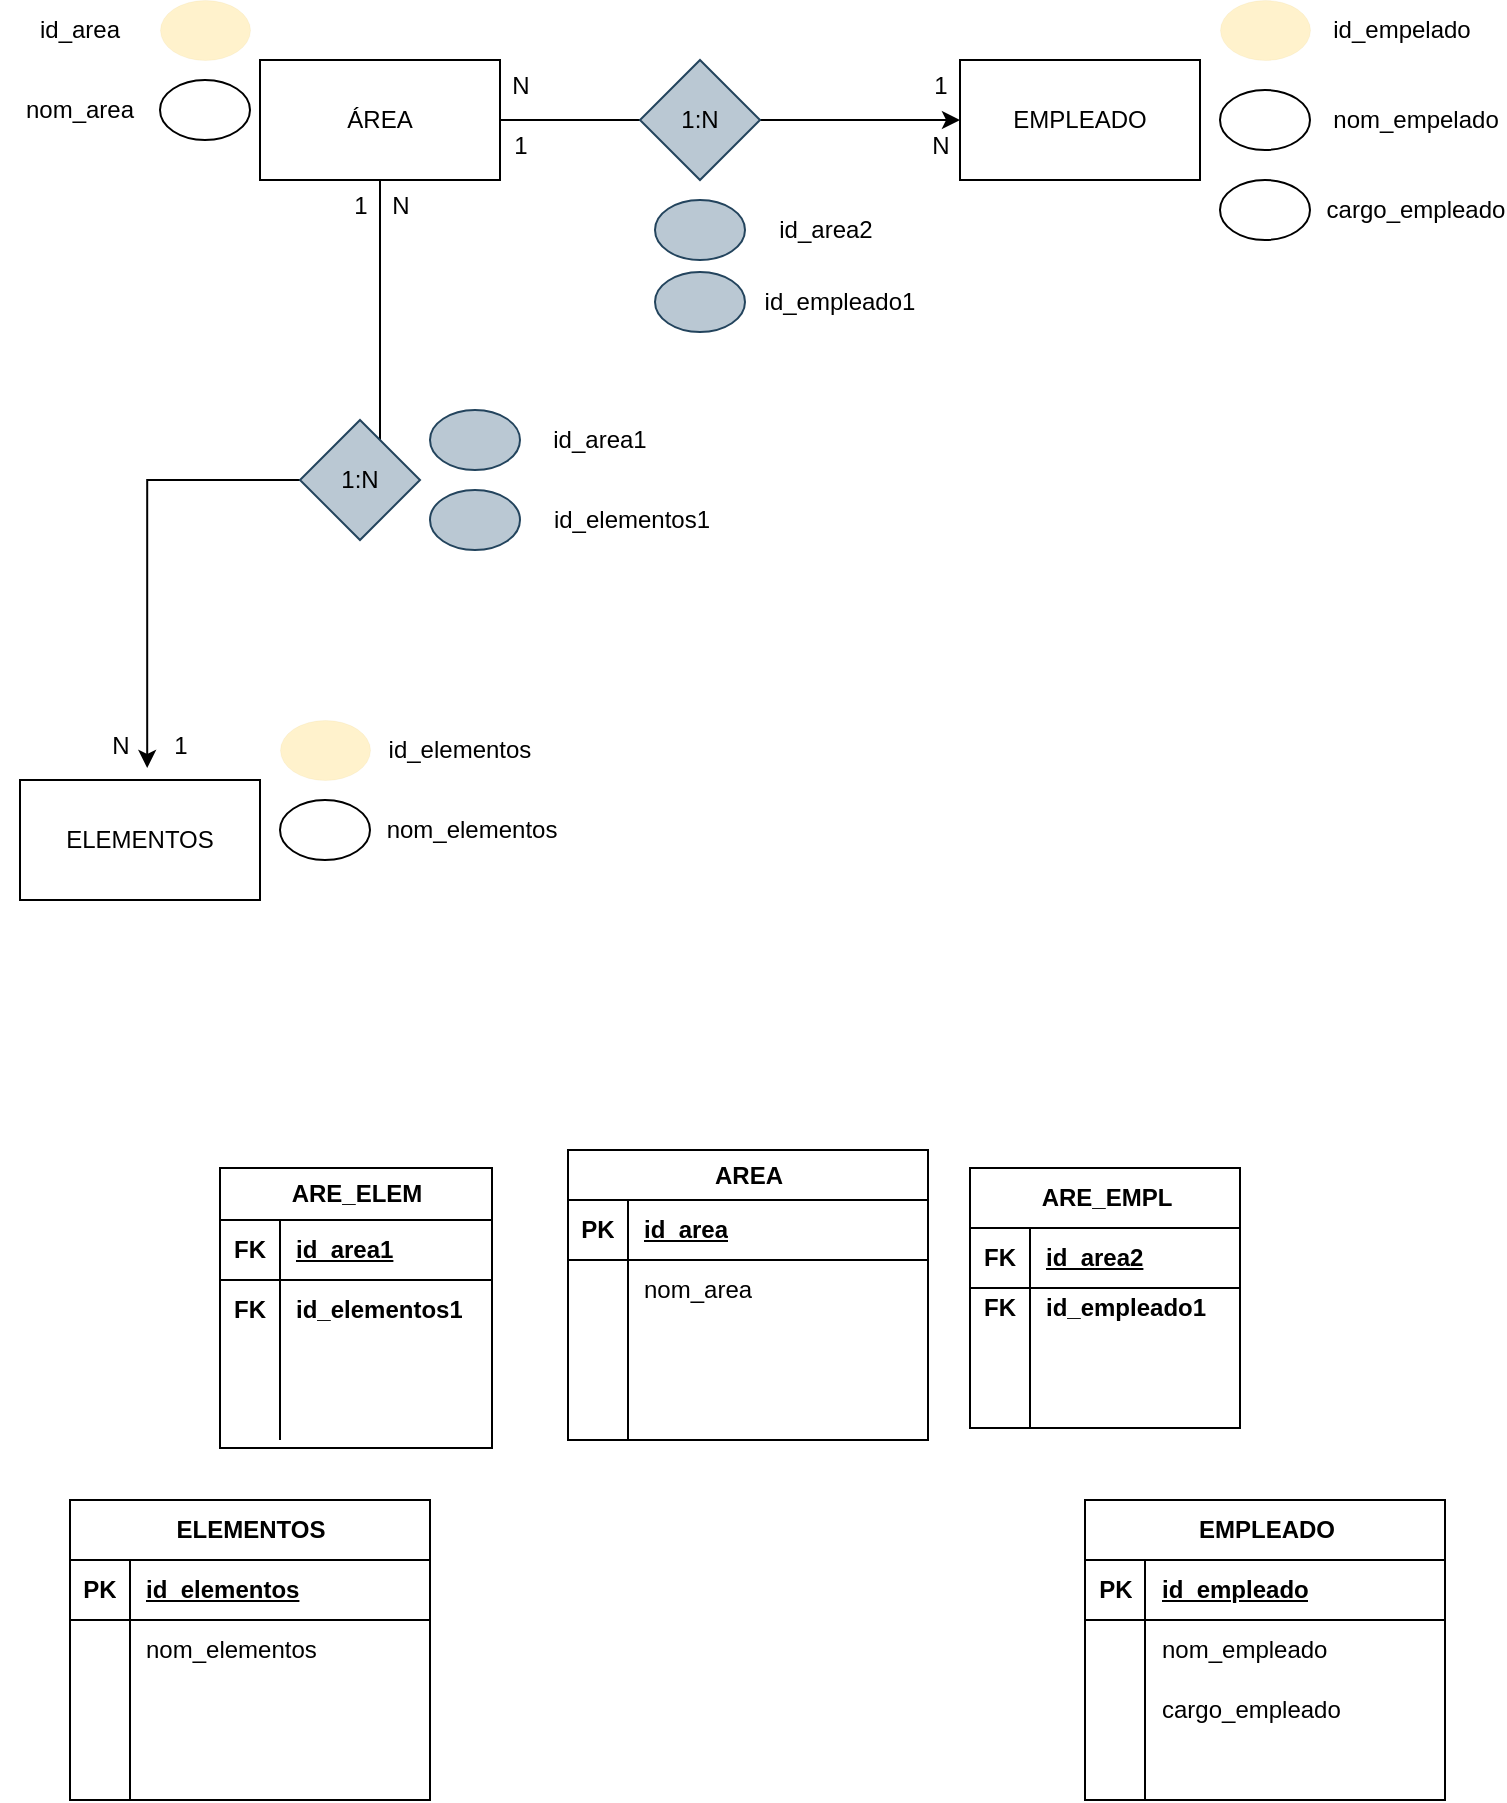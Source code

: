 <mxfile version="22.0.2" type="github">
  <diagram name="Página-1" id="iP0B75EqspC_ZsHWOYBM">
    <mxGraphModel dx="840" dy="434" grid="1" gridSize="10" guides="1" tooltips="1" connect="1" arrows="1" fold="1" page="1" pageScale="1" pageWidth="827" pageHeight="1169" math="0" shadow="0">
      <root>
        <mxCell id="0" />
        <mxCell id="1" parent="0" />
        <mxCell id="66QCdxuAtemooNC5oRVD-5" style="edgeStyle=orthogonalEdgeStyle;rounded=0;orthogonalLoop=1;jettySize=auto;html=1;entryX=0;entryY=0.5;entryDx=0;entryDy=0;" parent="1" source="66QCdxuAtemooNC5oRVD-1" target="66QCdxuAtemooNC5oRVD-3" edge="1">
          <mxGeometry relative="1" as="geometry" />
        </mxCell>
        <mxCell id="66QCdxuAtemooNC5oRVD-6" style="edgeStyle=orthogonalEdgeStyle;rounded=0;orthogonalLoop=1;jettySize=auto;html=1;entryX=0.53;entryY=-0.1;entryDx=0;entryDy=0;entryPerimeter=0;" parent="1" source="66QCdxuAtemooNC5oRVD-1" target="66QCdxuAtemooNC5oRVD-4" edge="1">
          <mxGeometry relative="1" as="geometry">
            <mxPoint x="130" y="320.8" as="targetPoint" />
          </mxGeometry>
        </mxCell>
        <mxCell id="66QCdxuAtemooNC5oRVD-1" value="&lt;font style=&quot;vertical-align: inherit;&quot;&gt;&lt;font style=&quot;vertical-align: inherit;&quot;&gt;&lt;font style=&quot;vertical-align: inherit;&quot;&gt;&lt;font style=&quot;vertical-align: inherit;&quot;&gt;ÁREA&lt;/font&gt;&lt;/font&gt;&lt;br&gt;&lt;/font&gt;&lt;/font&gt;" style="rounded=0;whiteSpace=wrap;html=1;" parent="1" vertex="1">
          <mxGeometry x="170" y="40" width="120" height="60" as="geometry" />
        </mxCell>
        <mxCell id="66QCdxuAtemooNC5oRVD-3" value="&lt;font style=&quot;vertical-align: inherit;&quot;&gt;&lt;font style=&quot;vertical-align: inherit;&quot;&gt;&lt;font style=&quot;vertical-align: inherit;&quot;&gt;&lt;font style=&quot;vertical-align: inherit;&quot;&gt;&lt;font style=&quot;vertical-align: inherit;&quot;&gt;&lt;font style=&quot;vertical-align: inherit;&quot;&gt;EMPLEADO&lt;/font&gt;&lt;/font&gt;&lt;/font&gt;&lt;/font&gt;&lt;br&gt;&lt;/font&gt;&lt;/font&gt;" style="rounded=0;whiteSpace=wrap;html=1;" parent="1" vertex="1">
          <mxGeometry x="520" y="40" width="120" height="60" as="geometry" />
        </mxCell>
        <mxCell id="66QCdxuAtemooNC5oRVD-4" value="&lt;font style=&quot;vertical-align: inherit;&quot;&gt;&lt;font style=&quot;vertical-align: inherit;&quot;&gt;&lt;font style=&quot;vertical-align: inherit;&quot;&gt;&lt;font style=&quot;vertical-align: inherit;&quot;&gt;&lt;font style=&quot;vertical-align: inherit;&quot;&gt;&lt;font style=&quot;vertical-align: inherit;&quot;&gt;ELEMENTOS&lt;/font&gt;&lt;/font&gt;&lt;/font&gt;&lt;/font&gt;&lt;br&gt;&lt;/font&gt;&lt;/font&gt;" style="rounded=0;whiteSpace=wrap;html=1;" parent="1" vertex="1">
          <mxGeometry x="50" y="400" width="120" height="60" as="geometry" />
        </mxCell>
        <mxCell id="66QCdxuAtemooNC5oRVD-7" value="" style="ellipse;whiteSpace=wrap;html=1;fillColor=#fff2cc;strokeColor=#d6b656;gradientColor=none;strokeWidth=0;" parent="1" vertex="1">
          <mxGeometry x="650" y="10" width="45" height="30" as="geometry" />
        </mxCell>
        <mxCell id="66QCdxuAtemooNC5oRVD-8" value="" style="ellipse;whiteSpace=wrap;html=1;fillColor=#fff2cc;strokeColor=#d6b656;gradientColor=none;strokeWidth=0;" parent="1" vertex="1">
          <mxGeometry x="120" y="10" width="45" height="30" as="geometry" />
        </mxCell>
        <mxCell id="66QCdxuAtemooNC5oRVD-9" value="" style="ellipse;whiteSpace=wrap;html=1;fillColor=#fff2cc;strokeColor=#d6b656;gradientColor=none;strokeWidth=0;" parent="1" vertex="1">
          <mxGeometry x="180" y="370" width="45" height="30" as="geometry" />
        </mxCell>
        <mxCell id="66QCdxuAtemooNC5oRVD-10" value="id_elementos" style="text;html=1;strokeColor=none;fillColor=none;align=center;verticalAlign=middle;whiteSpace=wrap;rounded=0;" parent="1" vertex="1">
          <mxGeometry x="230" y="370" width="80" height="30" as="geometry" />
        </mxCell>
        <mxCell id="66QCdxuAtemooNC5oRVD-11" value="id_area" style="text;html=1;strokeColor=none;fillColor=none;align=center;verticalAlign=middle;whiteSpace=wrap;rounded=0;" parent="1" vertex="1">
          <mxGeometry x="40" y="10" width="80" height="30" as="geometry" />
        </mxCell>
        <mxCell id="66QCdxuAtemooNC5oRVD-12" value="id_empelado" style="text;html=1;strokeColor=none;fillColor=none;align=center;verticalAlign=middle;whiteSpace=wrap;rounded=0;" parent="1" vertex="1">
          <mxGeometry x="701" y="10" width="80" height="30" as="geometry" />
        </mxCell>
        <mxCell id="66QCdxuAtemooNC5oRVD-13" value="" style="ellipse;whiteSpace=wrap;html=1;strokeWidth=1;" parent="1" vertex="1">
          <mxGeometry x="650" y="55" width="45" height="30" as="geometry" />
        </mxCell>
        <mxCell id="66QCdxuAtemooNC5oRVD-14" value="nom_empelado" style="text;html=1;strokeColor=none;fillColor=none;align=center;verticalAlign=middle;whiteSpace=wrap;rounded=0;" parent="1" vertex="1">
          <mxGeometry x="708" y="55" width="80" height="30" as="geometry" />
        </mxCell>
        <mxCell id="66QCdxuAtemooNC5oRVD-15" value="" style="ellipse;whiteSpace=wrap;html=1;strokeWidth=1;" parent="1" vertex="1">
          <mxGeometry x="650" y="100" width="45" height="30" as="geometry" />
        </mxCell>
        <mxCell id="66QCdxuAtemooNC5oRVD-16" value="cargo_empleado" style="text;html=1;strokeColor=none;fillColor=none;align=center;verticalAlign=middle;whiteSpace=wrap;rounded=0;" parent="1" vertex="1">
          <mxGeometry x="708" y="100" width="80" height="30" as="geometry" />
        </mxCell>
        <mxCell id="66QCdxuAtemooNC5oRVD-17" value="" style="ellipse;whiteSpace=wrap;html=1;strokeWidth=1;" parent="1" vertex="1">
          <mxGeometry x="120" y="50" width="45" height="30" as="geometry" />
        </mxCell>
        <mxCell id="66QCdxuAtemooNC5oRVD-18" value="nom_area" style="text;html=1;strokeColor=none;fillColor=none;align=center;verticalAlign=middle;whiteSpace=wrap;rounded=0;" parent="1" vertex="1">
          <mxGeometry x="40" y="50" width="80" height="30" as="geometry" />
        </mxCell>
        <mxCell id="66QCdxuAtemooNC5oRVD-23" value="" style="ellipse;whiteSpace=wrap;html=1;strokeWidth=1;" parent="1" vertex="1">
          <mxGeometry x="180" y="410" width="45" height="30" as="geometry" />
        </mxCell>
        <mxCell id="66QCdxuAtemooNC5oRVD-24" value="nom_elementos" style="text;html=1;strokeColor=none;fillColor=none;align=center;verticalAlign=middle;whiteSpace=wrap;rounded=0;" parent="1" vertex="1">
          <mxGeometry x="236" y="410" width="80" height="30" as="geometry" />
        </mxCell>
        <mxCell id="V3xCoogeCrPSc6D5vnLf-1" value="N" style="text;html=1;align=center;verticalAlign=middle;resizable=0;points=[];autosize=1;strokeColor=none;fillColor=none;" parent="1" vertex="1">
          <mxGeometry x="285" y="38" width="30" height="30" as="geometry" />
        </mxCell>
        <mxCell id="V3xCoogeCrPSc6D5vnLf-2" value="1" style="text;html=1;align=center;verticalAlign=middle;resizable=0;points=[];autosize=1;strokeColor=none;fillColor=none;" parent="1" vertex="1">
          <mxGeometry x="495" y="38" width="30" height="30" as="geometry" />
        </mxCell>
        <mxCell id="V3xCoogeCrPSc6D5vnLf-3" value="N" style="text;html=1;align=center;verticalAlign=middle;resizable=0;points=[];autosize=1;strokeColor=none;fillColor=none;" parent="1" vertex="1">
          <mxGeometry x="495" y="68" width="30" height="30" as="geometry" />
        </mxCell>
        <mxCell id="V3xCoogeCrPSc6D5vnLf-4" value="1" style="text;html=1;align=center;verticalAlign=middle;resizable=0;points=[];autosize=1;strokeColor=none;fillColor=none;" parent="1" vertex="1">
          <mxGeometry x="285" y="68" width="30" height="30" as="geometry" />
        </mxCell>
        <mxCell id="V3xCoogeCrPSc6D5vnLf-5" value="1" style="text;html=1;align=center;verticalAlign=middle;resizable=0;points=[];autosize=1;strokeColor=none;fillColor=none;" parent="1" vertex="1">
          <mxGeometry x="205" y="98" width="30" height="30" as="geometry" />
        </mxCell>
        <mxCell id="V3xCoogeCrPSc6D5vnLf-6" value="N" style="text;html=1;align=center;verticalAlign=middle;resizable=0;points=[];autosize=1;strokeColor=none;fillColor=none;" parent="1" vertex="1">
          <mxGeometry x="85" y="368" width="30" height="30" as="geometry" />
        </mxCell>
        <mxCell id="V3xCoogeCrPSc6D5vnLf-7" value="1" style="text;html=1;align=center;verticalAlign=middle;resizable=0;points=[];autosize=1;strokeColor=none;fillColor=none;" parent="1" vertex="1">
          <mxGeometry x="115" y="368" width="30" height="30" as="geometry" />
        </mxCell>
        <mxCell id="V3xCoogeCrPSc6D5vnLf-8" value="N" style="text;html=1;align=center;verticalAlign=middle;resizable=0;points=[];autosize=1;strokeColor=none;fillColor=none;" parent="1" vertex="1">
          <mxGeometry x="225" y="98" width="30" height="30" as="geometry" />
        </mxCell>
        <mxCell id="V3xCoogeCrPSc6D5vnLf-11" value="1:N" style="rhombus;whiteSpace=wrap;html=1;fillColor=#bac8d3;strokeColor=#23445d;" parent="1" vertex="1">
          <mxGeometry x="190" y="220" width="60" height="60" as="geometry" />
        </mxCell>
        <mxCell id="V3xCoogeCrPSc6D5vnLf-12" value="" style="ellipse;whiteSpace=wrap;html=1;strokeWidth=1;fillColor=#bac8d3;strokeColor=#23445d;" parent="1" vertex="1">
          <mxGeometry x="255" y="215" width="45" height="30" as="geometry" />
        </mxCell>
        <mxCell id="V3xCoogeCrPSc6D5vnLf-13" value="" style="ellipse;whiteSpace=wrap;html=1;strokeWidth=1;fillColor=#bac8d3;strokeColor=#23445d;" parent="1" vertex="1">
          <mxGeometry x="255" y="255" width="45" height="30" as="geometry" />
        </mxCell>
        <mxCell id="V3xCoogeCrPSc6D5vnLf-14" value="id_area1" style="text;html=1;strokeColor=none;fillColor=none;align=center;verticalAlign=middle;whiteSpace=wrap;rounded=0;" parent="1" vertex="1">
          <mxGeometry x="300" y="215" width="80" height="30" as="geometry" />
        </mxCell>
        <mxCell id="V3xCoogeCrPSc6D5vnLf-15" value="id_elementos1" style="text;html=1;strokeColor=none;fillColor=none;align=center;verticalAlign=middle;whiteSpace=wrap;rounded=0;" parent="1" vertex="1">
          <mxGeometry x="316" y="255" width="80" height="30" as="geometry" />
        </mxCell>
        <mxCell id="Zo-o57F2jBkZ8b7umEw2-2" value="&lt;font style=&quot;vertical-align: inherit;&quot;&gt;&lt;font style=&quot;vertical-align: inherit;&quot;&gt;1:N&lt;/font&gt;&lt;/font&gt;" style="rhombus;whiteSpace=wrap;html=1;fillColor=#bac8d3;strokeColor=#23445d;" vertex="1" parent="1">
          <mxGeometry x="360" y="40" width="60" height="60" as="geometry" />
        </mxCell>
        <mxCell id="Zo-o57F2jBkZ8b7umEw2-3" value="" style="ellipse;whiteSpace=wrap;html=1;strokeWidth=1;fillColor=#bac8d3;strokeColor=#23445d;" vertex="1" parent="1">
          <mxGeometry x="367.5" y="110" width="45" height="30" as="geometry" />
        </mxCell>
        <mxCell id="Zo-o57F2jBkZ8b7umEw2-4" value="&lt;font style=&quot;vertical-align: inherit;&quot;&gt;&lt;font style=&quot;vertical-align: inherit;&quot;&gt;&lt;font style=&quot;vertical-align: inherit;&quot;&gt;&lt;font style=&quot;vertical-align: inherit;&quot;&gt;id_area2&lt;/font&gt;&lt;/font&gt;&lt;/font&gt;&lt;/font&gt;" style="text;html=1;strokeColor=none;fillColor=none;align=center;verticalAlign=middle;whiteSpace=wrap;rounded=0;" vertex="1" parent="1">
          <mxGeometry x="412.5" y="110" width="80" height="30" as="geometry" />
        </mxCell>
        <mxCell id="Zo-o57F2jBkZ8b7umEw2-5" value="" style="ellipse;whiteSpace=wrap;html=1;strokeWidth=1;fillColor=#bac8d3;strokeColor=#23445d;" vertex="1" parent="1">
          <mxGeometry x="367.5" y="146" width="45" height="30" as="geometry" />
        </mxCell>
        <mxCell id="Zo-o57F2jBkZ8b7umEw2-6" value="&lt;font style=&quot;vertical-align: inherit;&quot;&gt;&lt;font style=&quot;vertical-align: inherit;&quot;&gt;&lt;font style=&quot;vertical-align: inherit;&quot;&gt;&lt;font style=&quot;vertical-align: inherit;&quot;&gt;id_empleado1&lt;/font&gt;&lt;/font&gt;&lt;/font&gt;&lt;/font&gt;" style="text;html=1;strokeColor=none;fillColor=none;align=center;verticalAlign=middle;whiteSpace=wrap;rounded=0;" vertex="1" parent="1">
          <mxGeometry x="420" y="146" width="80" height="30" as="geometry" />
        </mxCell>
        <mxCell id="Zo-o57F2jBkZ8b7umEw2-8" value="ELEMENTOS" style="shape=table;startSize=30;container=1;collapsible=1;childLayout=tableLayout;fixedRows=1;rowLines=0;fontStyle=1;align=center;resizeLast=1;html=1;" vertex="1" parent="1">
          <mxGeometry x="75" y="760" width="180" height="150" as="geometry" />
        </mxCell>
        <mxCell id="Zo-o57F2jBkZ8b7umEw2-9" value="" style="shape=tableRow;horizontal=0;startSize=0;swimlaneHead=0;swimlaneBody=0;fillColor=none;collapsible=0;dropTarget=0;points=[[0,0.5],[1,0.5]];portConstraint=eastwest;top=0;left=0;right=0;bottom=1;" vertex="1" parent="Zo-o57F2jBkZ8b7umEw2-8">
          <mxGeometry y="30" width="180" height="30" as="geometry" />
        </mxCell>
        <mxCell id="Zo-o57F2jBkZ8b7umEw2-10" value="PK" style="shape=partialRectangle;connectable=0;fillColor=none;top=0;left=0;bottom=0;right=0;fontStyle=1;overflow=hidden;whiteSpace=wrap;html=1;" vertex="1" parent="Zo-o57F2jBkZ8b7umEw2-9">
          <mxGeometry width="30" height="30" as="geometry">
            <mxRectangle width="30" height="30" as="alternateBounds" />
          </mxGeometry>
        </mxCell>
        <mxCell id="Zo-o57F2jBkZ8b7umEw2-11" value="id_elementos" style="shape=partialRectangle;connectable=0;fillColor=none;top=0;left=0;bottom=0;right=0;align=left;spacingLeft=6;fontStyle=5;overflow=hidden;whiteSpace=wrap;html=1;" vertex="1" parent="Zo-o57F2jBkZ8b7umEw2-9">
          <mxGeometry x="30" width="150" height="30" as="geometry">
            <mxRectangle width="150" height="30" as="alternateBounds" />
          </mxGeometry>
        </mxCell>
        <mxCell id="Zo-o57F2jBkZ8b7umEw2-12" value="" style="shape=tableRow;horizontal=0;startSize=0;swimlaneHead=0;swimlaneBody=0;fillColor=none;collapsible=0;dropTarget=0;points=[[0,0.5],[1,0.5]];portConstraint=eastwest;top=0;left=0;right=0;bottom=0;" vertex="1" parent="Zo-o57F2jBkZ8b7umEw2-8">
          <mxGeometry y="60" width="180" height="30" as="geometry" />
        </mxCell>
        <mxCell id="Zo-o57F2jBkZ8b7umEw2-13" value="" style="shape=partialRectangle;connectable=0;fillColor=none;top=0;left=0;bottom=0;right=0;editable=1;overflow=hidden;whiteSpace=wrap;html=1;" vertex="1" parent="Zo-o57F2jBkZ8b7umEw2-12">
          <mxGeometry width="30" height="30" as="geometry">
            <mxRectangle width="30" height="30" as="alternateBounds" />
          </mxGeometry>
        </mxCell>
        <mxCell id="Zo-o57F2jBkZ8b7umEw2-14" value="nom_elementos" style="shape=partialRectangle;connectable=0;fillColor=none;top=0;left=0;bottom=0;right=0;align=left;spacingLeft=6;overflow=hidden;whiteSpace=wrap;html=1;" vertex="1" parent="Zo-o57F2jBkZ8b7umEw2-12">
          <mxGeometry x="30" width="150" height="30" as="geometry">
            <mxRectangle width="150" height="30" as="alternateBounds" />
          </mxGeometry>
        </mxCell>
        <mxCell id="Zo-o57F2jBkZ8b7umEw2-15" value="" style="shape=tableRow;horizontal=0;startSize=0;swimlaneHead=0;swimlaneBody=0;fillColor=none;collapsible=0;dropTarget=0;points=[[0,0.5],[1,0.5]];portConstraint=eastwest;top=0;left=0;right=0;bottom=0;" vertex="1" parent="Zo-o57F2jBkZ8b7umEw2-8">
          <mxGeometry y="90" width="180" height="30" as="geometry" />
        </mxCell>
        <mxCell id="Zo-o57F2jBkZ8b7umEw2-16" value="" style="shape=partialRectangle;connectable=0;fillColor=none;top=0;left=0;bottom=0;right=0;editable=1;overflow=hidden;whiteSpace=wrap;html=1;" vertex="1" parent="Zo-o57F2jBkZ8b7umEw2-15">
          <mxGeometry width="30" height="30" as="geometry">
            <mxRectangle width="30" height="30" as="alternateBounds" />
          </mxGeometry>
        </mxCell>
        <mxCell id="Zo-o57F2jBkZ8b7umEw2-17" value="" style="shape=partialRectangle;connectable=0;fillColor=none;top=0;left=0;bottom=0;right=0;align=left;spacingLeft=6;overflow=hidden;whiteSpace=wrap;html=1;" vertex="1" parent="Zo-o57F2jBkZ8b7umEw2-15">
          <mxGeometry x="30" width="150" height="30" as="geometry">
            <mxRectangle width="150" height="30" as="alternateBounds" />
          </mxGeometry>
        </mxCell>
        <mxCell id="Zo-o57F2jBkZ8b7umEw2-18" value="" style="shape=tableRow;horizontal=0;startSize=0;swimlaneHead=0;swimlaneBody=0;fillColor=none;collapsible=0;dropTarget=0;points=[[0,0.5],[1,0.5]];portConstraint=eastwest;top=0;left=0;right=0;bottom=0;" vertex="1" parent="Zo-o57F2jBkZ8b7umEw2-8">
          <mxGeometry y="120" width="180" height="30" as="geometry" />
        </mxCell>
        <mxCell id="Zo-o57F2jBkZ8b7umEw2-19" value="" style="shape=partialRectangle;connectable=0;fillColor=none;top=0;left=0;bottom=0;right=0;editable=1;overflow=hidden;whiteSpace=wrap;html=1;" vertex="1" parent="Zo-o57F2jBkZ8b7umEw2-18">
          <mxGeometry width="30" height="30" as="geometry">
            <mxRectangle width="30" height="30" as="alternateBounds" />
          </mxGeometry>
        </mxCell>
        <mxCell id="Zo-o57F2jBkZ8b7umEw2-20" value="" style="shape=partialRectangle;connectable=0;fillColor=none;top=0;left=0;bottom=0;right=0;align=left;spacingLeft=6;overflow=hidden;whiteSpace=wrap;html=1;" vertex="1" parent="Zo-o57F2jBkZ8b7umEw2-18">
          <mxGeometry x="30" width="150" height="30" as="geometry">
            <mxRectangle width="150" height="30" as="alternateBounds" />
          </mxGeometry>
        </mxCell>
        <mxCell id="Zo-o57F2jBkZ8b7umEw2-21" value="AREA" style="shape=table;startSize=25;container=1;collapsible=1;childLayout=tableLayout;fixedRows=1;rowLines=0;fontStyle=1;align=center;resizeLast=1;html=1;" vertex="1" parent="1">
          <mxGeometry x="324" y="585" width="180" height="145" as="geometry" />
        </mxCell>
        <mxCell id="Zo-o57F2jBkZ8b7umEw2-22" value="" style="shape=tableRow;horizontal=0;startSize=0;swimlaneHead=0;swimlaneBody=0;fillColor=none;collapsible=0;dropTarget=0;points=[[0,0.5],[1,0.5]];portConstraint=eastwest;top=0;left=0;right=0;bottom=1;" vertex="1" parent="Zo-o57F2jBkZ8b7umEw2-21">
          <mxGeometry y="25" width="180" height="30" as="geometry" />
        </mxCell>
        <mxCell id="Zo-o57F2jBkZ8b7umEw2-23" value="PK" style="shape=partialRectangle;connectable=0;fillColor=none;top=0;left=0;bottom=0;right=0;fontStyle=1;overflow=hidden;whiteSpace=wrap;html=1;" vertex="1" parent="Zo-o57F2jBkZ8b7umEw2-22">
          <mxGeometry width="30" height="30" as="geometry">
            <mxRectangle width="30" height="30" as="alternateBounds" />
          </mxGeometry>
        </mxCell>
        <mxCell id="Zo-o57F2jBkZ8b7umEw2-24" value="id_area" style="shape=partialRectangle;connectable=0;fillColor=none;top=0;left=0;bottom=0;right=0;align=left;spacingLeft=6;fontStyle=5;overflow=hidden;whiteSpace=wrap;html=1;" vertex="1" parent="Zo-o57F2jBkZ8b7umEw2-22">
          <mxGeometry x="30" width="150" height="30" as="geometry">
            <mxRectangle width="150" height="30" as="alternateBounds" />
          </mxGeometry>
        </mxCell>
        <mxCell id="Zo-o57F2jBkZ8b7umEw2-25" value="" style="shape=tableRow;horizontal=0;startSize=0;swimlaneHead=0;swimlaneBody=0;fillColor=none;collapsible=0;dropTarget=0;points=[[0,0.5],[1,0.5]];portConstraint=eastwest;top=0;left=0;right=0;bottom=0;" vertex="1" parent="Zo-o57F2jBkZ8b7umEw2-21">
          <mxGeometry y="55" width="180" height="30" as="geometry" />
        </mxCell>
        <mxCell id="Zo-o57F2jBkZ8b7umEw2-26" value="" style="shape=partialRectangle;connectable=0;fillColor=none;top=0;left=0;bottom=0;right=0;editable=1;overflow=hidden;whiteSpace=wrap;html=1;" vertex="1" parent="Zo-o57F2jBkZ8b7umEw2-25">
          <mxGeometry width="30" height="30" as="geometry">
            <mxRectangle width="30" height="30" as="alternateBounds" />
          </mxGeometry>
        </mxCell>
        <mxCell id="Zo-o57F2jBkZ8b7umEw2-27" value="nom_area" style="shape=partialRectangle;connectable=0;fillColor=none;top=0;left=0;bottom=0;right=0;align=left;spacingLeft=6;overflow=hidden;whiteSpace=wrap;html=1;" vertex="1" parent="Zo-o57F2jBkZ8b7umEw2-25">
          <mxGeometry x="30" width="150" height="30" as="geometry">
            <mxRectangle width="150" height="30" as="alternateBounds" />
          </mxGeometry>
        </mxCell>
        <mxCell id="Zo-o57F2jBkZ8b7umEw2-28" value="" style="shape=tableRow;horizontal=0;startSize=0;swimlaneHead=0;swimlaneBody=0;fillColor=none;collapsible=0;dropTarget=0;points=[[0,0.5],[1,0.5]];portConstraint=eastwest;top=0;left=0;right=0;bottom=0;" vertex="1" parent="Zo-o57F2jBkZ8b7umEw2-21">
          <mxGeometry y="85" width="180" height="30" as="geometry" />
        </mxCell>
        <mxCell id="Zo-o57F2jBkZ8b7umEw2-29" value="" style="shape=partialRectangle;connectable=0;fillColor=none;top=0;left=0;bottom=0;right=0;editable=1;overflow=hidden;whiteSpace=wrap;html=1;" vertex="1" parent="Zo-o57F2jBkZ8b7umEw2-28">
          <mxGeometry width="30" height="30" as="geometry">
            <mxRectangle width="30" height="30" as="alternateBounds" />
          </mxGeometry>
        </mxCell>
        <mxCell id="Zo-o57F2jBkZ8b7umEw2-30" value="" style="shape=partialRectangle;connectable=0;fillColor=none;top=0;left=0;bottom=0;right=0;align=left;spacingLeft=6;overflow=hidden;whiteSpace=wrap;html=1;" vertex="1" parent="Zo-o57F2jBkZ8b7umEw2-28">
          <mxGeometry x="30" width="150" height="30" as="geometry">
            <mxRectangle width="150" height="30" as="alternateBounds" />
          </mxGeometry>
        </mxCell>
        <mxCell id="Zo-o57F2jBkZ8b7umEw2-31" value="" style="shape=tableRow;horizontal=0;startSize=0;swimlaneHead=0;swimlaneBody=0;fillColor=none;collapsible=0;dropTarget=0;points=[[0,0.5],[1,0.5]];portConstraint=eastwest;top=0;left=0;right=0;bottom=0;" vertex="1" parent="Zo-o57F2jBkZ8b7umEw2-21">
          <mxGeometry y="115" width="180" height="30" as="geometry" />
        </mxCell>
        <mxCell id="Zo-o57F2jBkZ8b7umEw2-32" value="" style="shape=partialRectangle;connectable=0;fillColor=none;top=0;left=0;bottom=0;right=0;editable=1;overflow=hidden;whiteSpace=wrap;html=1;" vertex="1" parent="Zo-o57F2jBkZ8b7umEw2-31">
          <mxGeometry width="30" height="30" as="geometry">
            <mxRectangle width="30" height="30" as="alternateBounds" />
          </mxGeometry>
        </mxCell>
        <mxCell id="Zo-o57F2jBkZ8b7umEw2-33" value="" style="shape=partialRectangle;connectable=0;fillColor=none;top=0;left=0;bottom=0;right=0;align=left;spacingLeft=6;overflow=hidden;whiteSpace=wrap;html=1;" vertex="1" parent="Zo-o57F2jBkZ8b7umEw2-31">
          <mxGeometry x="30" width="150" height="30" as="geometry">
            <mxRectangle width="150" height="30" as="alternateBounds" />
          </mxGeometry>
        </mxCell>
        <mxCell id="Zo-o57F2jBkZ8b7umEw2-34" value="EMPLEADO" style="shape=table;startSize=30;container=1;collapsible=1;childLayout=tableLayout;fixedRows=1;rowLines=0;fontStyle=1;align=center;resizeLast=1;html=1;" vertex="1" parent="1">
          <mxGeometry x="582.5" y="760" width="180" height="150" as="geometry" />
        </mxCell>
        <mxCell id="Zo-o57F2jBkZ8b7umEw2-35" value="" style="shape=tableRow;horizontal=0;startSize=0;swimlaneHead=0;swimlaneBody=0;fillColor=none;collapsible=0;dropTarget=0;points=[[0,0.5],[1,0.5]];portConstraint=eastwest;top=0;left=0;right=0;bottom=1;" vertex="1" parent="Zo-o57F2jBkZ8b7umEw2-34">
          <mxGeometry y="30" width="180" height="30" as="geometry" />
        </mxCell>
        <mxCell id="Zo-o57F2jBkZ8b7umEw2-36" value="PK" style="shape=partialRectangle;connectable=0;fillColor=none;top=0;left=0;bottom=0;right=0;fontStyle=1;overflow=hidden;whiteSpace=wrap;html=1;" vertex="1" parent="Zo-o57F2jBkZ8b7umEw2-35">
          <mxGeometry width="30" height="30" as="geometry">
            <mxRectangle width="30" height="30" as="alternateBounds" />
          </mxGeometry>
        </mxCell>
        <mxCell id="Zo-o57F2jBkZ8b7umEw2-37" value="id_empleado" style="shape=partialRectangle;connectable=0;fillColor=none;top=0;left=0;bottom=0;right=0;align=left;spacingLeft=6;fontStyle=5;overflow=hidden;whiteSpace=wrap;html=1;" vertex="1" parent="Zo-o57F2jBkZ8b7umEw2-35">
          <mxGeometry x="30" width="150" height="30" as="geometry">
            <mxRectangle width="150" height="30" as="alternateBounds" />
          </mxGeometry>
        </mxCell>
        <mxCell id="Zo-o57F2jBkZ8b7umEw2-38" value="" style="shape=tableRow;horizontal=0;startSize=0;swimlaneHead=0;swimlaneBody=0;fillColor=none;collapsible=0;dropTarget=0;points=[[0,0.5],[1,0.5]];portConstraint=eastwest;top=0;left=0;right=0;bottom=0;" vertex="1" parent="Zo-o57F2jBkZ8b7umEw2-34">
          <mxGeometry y="60" width="180" height="30" as="geometry" />
        </mxCell>
        <mxCell id="Zo-o57F2jBkZ8b7umEw2-39" value="" style="shape=partialRectangle;connectable=0;fillColor=none;top=0;left=0;bottom=0;right=0;editable=1;overflow=hidden;whiteSpace=wrap;html=1;" vertex="1" parent="Zo-o57F2jBkZ8b7umEw2-38">
          <mxGeometry width="30" height="30" as="geometry">
            <mxRectangle width="30" height="30" as="alternateBounds" />
          </mxGeometry>
        </mxCell>
        <mxCell id="Zo-o57F2jBkZ8b7umEw2-40" value="nom_empleado" style="shape=partialRectangle;connectable=0;fillColor=none;top=0;left=0;bottom=0;right=0;align=left;spacingLeft=6;overflow=hidden;whiteSpace=wrap;html=1;" vertex="1" parent="Zo-o57F2jBkZ8b7umEw2-38">
          <mxGeometry x="30" width="150" height="30" as="geometry">
            <mxRectangle width="150" height="30" as="alternateBounds" />
          </mxGeometry>
        </mxCell>
        <mxCell id="Zo-o57F2jBkZ8b7umEw2-41" value="" style="shape=tableRow;horizontal=0;startSize=0;swimlaneHead=0;swimlaneBody=0;fillColor=none;collapsible=0;dropTarget=0;points=[[0,0.5],[1,0.5]];portConstraint=eastwest;top=0;left=0;right=0;bottom=0;" vertex="1" parent="Zo-o57F2jBkZ8b7umEw2-34">
          <mxGeometry y="90" width="180" height="30" as="geometry" />
        </mxCell>
        <mxCell id="Zo-o57F2jBkZ8b7umEw2-42" value="" style="shape=partialRectangle;connectable=0;fillColor=none;top=0;left=0;bottom=0;right=0;editable=1;overflow=hidden;whiteSpace=wrap;html=1;" vertex="1" parent="Zo-o57F2jBkZ8b7umEw2-41">
          <mxGeometry width="30" height="30" as="geometry">
            <mxRectangle width="30" height="30" as="alternateBounds" />
          </mxGeometry>
        </mxCell>
        <mxCell id="Zo-o57F2jBkZ8b7umEw2-43" value="cargo_empleado" style="shape=partialRectangle;connectable=0;fillColor=none;top=0;left=0;bottom=0;right=0;align=left;spacingLeft=6;overflow=hidden;whiteSpace=wrap;html=1;" vertex="1" parent="Zo-o57F2jBkZ8b7umEw2-41">
          <mxGeometry x="30" width="150" height="30" as="geometry">
            <mxRectangle width="150" height="30" as="alternateBounds" />
          </mxGeometry>
        </mxCell>
        <mxCell id="Zo-o57F2jBkZ8b7umEw2-44" value="" style="shape=tableRow;horizontal=0;startSize=0;swimlaneHead=0;swimlaneBody=0;fillColor=none;collapsible=0;dropTarget=0;points=[[0,0.5],[1,0.5]];portConstraint=eastwest;top=0;left=0;right=0;bottom=0;" vertex="1" parent="Zo-o57F2jBkZ8b7umEw2-34">
          <mxGeometry y="120" width="180" height="30" as="geometry" />
        </mxCell>
        <mxCell id="Zo-o57F2jBkZ8b7umEw2-45" value="" style="shape=partialRectangle;connectable=0;fillColor=none;top=0;left=0;bottom=0;right=0;editable=1;overflow=hidden;whiteSpace=wrap;html=1;" vertex="1" parent="Zo-o57F2jBkZ8b7umEw2-44">
          <mxGeometry width="30" height="30" as="geometry">
            <mxRectangle width="30" height="30" as="alternateBounds" />
          </mxGeometry>
        </mxCell>
        <mxCell id="Zo-o57F2jBkZ8b7umEw2-46" value="" style="shape=partialRectangle;connectable=0;fillColor=none;top=0;left=0;bottom=0;right=0;align=left;spacingLeft=6;overflow=hidden;whiteSpace=wrap;html=1;" vertex="1" parent="Zo-o57F2jBkZ8b7umEw2-44">
          <mxGeometry x="30" width="150" height="30" as="geometry">
            <mxRectangle width="150" height="30" as="alternateBounds" />
          </mxGeometry>
        </mxCell>
        <mxCell id="Zo-o57F2jBkZ8b7umEw2-60" value="ARE_EMPL" style="shape=table;startSize=30;container=1;collapsible=1;childLayout=tableLayout;fixedRows=1;rowLines=0;fontStyle=1;align=center;resizeLast=1;html=1;" vertex="1" parent="1">
          <mxGeometry x="525" y="594" width="135" height="130" as="geometry">
            <mxRectangle x="115" y="580" width="70" height="30" as="alternateBounds" />
          </mxGeometry>
        </mxCell>
        <mxCell id="Zo-o57F2jBkZ8b7umEw2-61" value="" style="shape=tableRow;horizontal=0;startSize=0;swimlaneHead=0;swimlaneBody=0;fillColor=none;collapsible=0;dropTarget=0;points=[[0,0.5],[1,0.5]];portConstraint=eastwest;top=0;left=0;right=0;bottom=1;" vertex="1" parent="Zo-o57F2jBkZ8b7umEw2-60">
          <mxGeometry y="30" width="135" height="30" as="geometry" />
        </mxCell>
        <mxCell id="Zo-o57F2jBkZ8b7umEw2-62" value="FK" style="shape=partialRectangle;connectable=0;fillColor=none;top=0;left=0;bottom=0;right=0;fontStyle=1;overflow=hidden;whiteSpace=wrap;html=1;" vertex="1" parent="Zo-o57F2jBkZ8b7umEw2-61">
          <mxGeometry width="30" height="30" as="geometry">
            <mxRectangle width="30" height="30" as="alternateBounds" />
          </mxGeometry>
        </mxCell>
        <mxCell id="Zo-o57F2jBkZ8b7umEw2-63" value="id_area2" style="shape=partialRectangle;connectable=0;fillColor=none;top=0;left=0;bottom=0;right=0;align=left;spacingLeft=6;fontStyle=5;overflow=hidden;whiteSpace=wrap;html=1;" vertex="1" parent="Zo-o57F2jBkZ8b7umEw2-61">
          <mxGeometry x="30" width="105" height="30" as="geometry">
            <mxRectangle width="105" height="30" as="alternateBounds" />
          </mxGeometry>
        </mxCell>
        <mxCell id="Zo-o57F2jBkZ8b7umEw2-64" value="" style="shape=tableRow;horizontal=0;startSize=0;swimlaneHead=0;swimlaneBody=0;fillColor=none;collapsible=0;dropTarget=0;points=[[0,0.5],[1,0.5]];portConstraint=eastwest;top=0;left=0;right=0;bottom=0;" vertex="1" parent="Zo-o57F2jBkZ8b7umEw2-60">
          <mxGeometry y="60" width="135" height="20" as="geometry" />
        </mxCell>
        <mxCell id="Zo-o57F2jBkZ8b7umEw2-65" value="FK" style="shape=partialRectangle;connectable=0;fillColor=none;top=0;left=0;bottom=0;right=0;editable=1;overflow=hidden;whiteSpace=wrap;html=1;fontStyle=1" vertex="1" parent="Zo-o57F2jBkZ8b7umEw2-64">
          <mxGeometry width="30" height="20" as="geometry">
            <mxRectangle width="30" height="20" as="alternateBounds" />
          </mxGeometry>
        </mxCell>
        <mxCell id="Zo-o57F2jBkZ8b7umEw2-66" value="id_empleado1" style="shape=partialRectangle;connectable=0;fillColor=none;top=0;left=0;bottom=0;right=0;align=left;spacingLeft=6;overflow=hidden;whiteSpace=wrap;html=1;fontStyle=1" vertex="1" parent="Zo-o57F2jBkZ8b7umEw2-64">
          <mxGeometry x="30" width="105" height="20" as="geometry">
            <mxRectangle width="105" height="20" as="alternateBounds" />
          </mxGeometry>
        </mxCell>
        <mxCell id="Zo-o57F2jBkZ8b7umEw2-67" value="" style="shape=tableRow;horizontal=0;startSize=0;swimlaneHead=0;swimlaneBody=0;fillColor=none;collapsible=0;dropTarget=0;points=[[0,0.5],[1,0.5]];portConstraint=eastwest;top=0;left=0;right=0;bottom=0;" vertex="1" parent="Zo-o57F2jBkZ8b7umEw2-60">
          <mxGeometry y="80" width="135" height="30" as="geometry" />
        </mxCell>
        <mxCell id="Zo-o57F2jBkZ8b7umEw2-68" value="" style="shape=partialRectangle;connectable=0;fillColor=none;top=0;left=0;bottom=0;right=0;editable=1;overflow=hidden;whiteSpace=wrap;html=1;" vertex="1" parent="Zo-o57F2jBkZ8b7umEw2-67">
          <mxGeometry width="30" height="30" as="geometry">
            <mxRectangle width="30" height="30" as="alternateBounds" />
          </mxGeometry>
        </mxCell>
        <mxCell id="Zo-o57F2jBkZ8b7umEw2-69" value="" style="shape=partialRectangle;connectable=0;fillColor=none;top=0;left=0;bottom=0;right=0;align=left;spacingLeft=6;overflow=hidden;whiteSpace=wrap;html=1;" vertex="1" parent="Zo-o57F2jBkZ8b7umEw2-67">
          <mxGeometry x="30" width="105" height="30" as="geometry">
            <mxRectangle width="105" height="30" as="alternateBounds" />
          </mxGeometry>
        </mxCell>
        <mxCell id="Zo-o57F2jBkZ8b7umEw2-70" value="" style="shape=tableRow;horizontal=0;startSize=0;swimlaneHead=0;swimlaneBody=0;fillColor=none;collapsible=0;dropTarget=0;points=[[0,0.5],[1,0.5]];portConstraint=eastwest;top=0;left=0;right=0;bottom=0;" vertex="1" parent="Zo-o57F2jBkZ8b7umEw2-60">
          <mxGeometry y="110" width="135" height="20" as="geometry" />
        </mxCell>
        <mxCell id="Zo-o57F2jBkZ8b7umEw2-71" value="" style="shape=partialRectangle;connectable=0;fillColor=none;top=0;left=0;bottom=0;right=0;editable=1;overflow=hidden;whiteSpace=wrap;html=1;" vertex="1" parent="Zo-o57F2jBkZ8b7umEw2-70">
          <mxGeometry width="30" height="20" as="geometry">
            <mxRectangle width="30" height="20" as="alternateBounds" />
          </mxGeometry>
        </mxCell>
        <mxCell id="Zo-o57F2jBkZ8b7umEw2-72" value="" style="shape=partialRectangle;connectable=0;fillColor=none;top=0;left=0;bottom=0;right=0;align=left;spacingLeft=6;overflow=hidden;whiteSpace=wrap;html=1;" vertex="1" parent="Zo-o57F2jBkZ8b7umEw2-70">
          <mxGeometry x="30" width="105" height="20" as="geometry">
            <mxRectangle width="105" height="20" as="alternateBounds" />
          </mxGeometry>
        </mxCell>
        <mxCell id="Zo-o57F2jBkZ8b7umEw2-47" value="ARE_ELEM" style="shape=table;startSize=26;container=1;collapsible=1;childLayout=tableLayout;fixedRows=1;rowLines=0;fontStyle=1;align=center;resizeLast=1;html=1;" vertex="1" parent="1">
          <mxGeometry x="150" y="594" width="136" height="140" as="geometry">
            <mxRectangle x="115" y="580" width="70" height="30" as="alternateBounds" />
          </mxGeometry>
        </mxCell>
        <mxCell id="Zo-o57F2jBkZ8b7umEw2-48" value="" style="shape=tableRow;horizontal=0;startSize=0;swimlaneHead=0;swimlaneBody=0;fillColor=none;collapsible=0;dropTarget=0;points=[[0,0.5],[1,0.5]];portConstraint=eastwest;top=0;left=0;right=0;bottom=1;" vertex="1" parent="Zo-o57F2jBkZ8b7umEw2-47">
          <mxGeometry y="26" width="136" height="30" as="geometry" />
        </mxCell>
        <mxCell id="Zo-o57F2jBkZ8b7umEw2-49" value="FK" style="shape=partialRectangle;connectable=0;fillColor=none;top=0;left=0;bottom=0;right=0;fontStyle=1;overflow=hidden;whiteSpace=wrap;html=1;" vertex="1" parent="Zo-o57F2jBkZ8b7umEw2-48">
          <mxGeometry width="30" height="30" as="geometry">
            <mxRectangle width="30" height="30" as="alternateBounds" />
          </mxGeometry>
        </mxCell>
        <mxCell id="Zo-o57F2jBkZ8b7umEw2-50" value="id_area1" style="shape=partialRectangle;connectable=0;fillColor=none;top=0;left=0;bottom=0;right=0;align=left;spacingLeft=6;fontStyle=5;overflow=hidden;whiteSpace=wrap;html=1;" vertex="1" parent="Zo-o57F2jBkZ8b7umEw2-48">
          <mxGeometry x="30" width="106" height="30" as="geometry">
            <mxRectangle width="106" height="30" as="alternateBounds" />
          </mxGeometry>
        </mxCell>
        <mxCell id="Zo-o57F2jBkZ8b7umEw2-51" value="" style="shape=tableRow;horizontal=0;startSize=0;swimlaneHead=0;swimlaneBody=0;fillColor=none;collapsible=0;dropTarget=0;points=[[0,0.5],[1,0.5]];portConstraint=eastwest;top=0;left=0;right=0;bottom=0;" vertex="1" parent="Zo-o57F2jBkZ8b7umEw2-47">
          <mxGeometry y="56" width="136" height="30" as="geometry" />
        </mxCell>
        <mxCell id="Zo-o57F2jBkZ8b7umEw2-52" value="&lt;b&gt;FK&lt;/b&gt;" style="shape=partialRectangle;connectable=0;fillColor=none;top=0;left=0;bottom=0;right=0;editable=1;overflow=hidden;whiteSpace=wrap;html=1;" vertex="1" parent="Zo-o57F2jBkZ8b7umEw2-51">
          <mxGeometry width="30" height="30" as="geometry">
            <mxRectangle width="30" height="30" as="alternateBounds" />
          </mxGeometry>
        </mxCell>
        <mxCell id="Zo-o57F2jBkZ8b7umEw2-53" value="&lt;b&gt;id_elementos1&lt;/b&gt;" style="shape=partialRectangle;connectable=0;fillColor=none;top=0;left=0;bottom=0;right=0;align=left;spacingLeft=6;overflow=hidden;whiteSpace=wrap;html=1;" vertex="1" parent="Zo-o57F2jBkZ8b7umEw2-51">
          <mxGeometry x="30" width="106" height="30" as="geometry">
            <mxRectangle width="106" height="30" as="alternateBounds" />
          </mxGeometry>
        </mxCell>
        <mxCell id="Zo-o57F2jBkZ8b7umEw2-54" value="" style="shape=tableRow;horizontal=0;startSize=0;swimlaneHead=0;swimlaneBody=0;fillColor=none;collapsible=0;dropTarget=0;points=[[0,0.5],[1,0.5]];portConstraint=eastwest;top=0;left=0;right=0;bottom=0;" vertex="1" parent="Zo-o57F2jBkZ8b7umEw2-47">
          <mxGeometry y="86" width="136" height="30" as="geometry" />
        </mxCell>
        <mxCell id="Zo-o57F2jBkZ8b7umEw2-55" value="" style="shape=partialRectangle;connectable=0;fillColor=none;top=0;left=0;bottom=0;right=0;editable=1;overflow=hidden;whiteSpace=wrap;html=1;" vertex="1" parent="Zo-o57F2jBkZ8b7umEw2-54">
          <mxGeometry width="30" height="30" as="geometry">
            <mxRectangle width="30" height="30" as="alternateBounds" />
          </mxGeometry>
        </mxCell>
        <mxCell id="Zo-o57F2jBkZ8b7umEw2-56" value="" style="shape=partialRectangle;connectable=0;fillColor=none;top=0;left=0;bottom=0;right=0;align=left;spacingLeft=6;overflow=hidden;whiteSpace=wrap;html=1;" vertex="1" parent="Zo-o57F2jBkZ8b7umEw2-54">
          <mxGeometry x="30" width="106" height="30" as="geometry">
            <mxRectangle width="106" height="30" as="alternateBounds" />
          </mxGeometry>
        </mxCell>
        <mxCell id="Zo-o57F2jBkZ8b7umEw2-57" value="" style="shape=tableRow;horizontal=0;startSize=0;swimlaneHead=0;swimlaneBody=0;fillColor=none;collapsible=0;dropTarget=0;points=[[0,0.5],[1,0.5]];portConstraint=eastwest;top=0;left=0;right=0;bottom=0;" vertex="1" parent="Zo-o57F2jBkZ8b7umEw2-47">
          <mxGeometry y="116" width="136" height="20" as="geometry" />
        </mxCell>
        <mxCell id="Zo-o57F2jBkZ8b7umEw2-58" value="" style="shape=partialRectangle;connectable=0;fillColor=none;top=0;left=0;bottom=0;right=0;editable=1;overflow=hidden;whiteSpace=wrap;html=1;" vertex="1" parent="Zo-o57F2jBkZ8b7umEw2-57">
          <mxGeometry width="30" height="20" as="geometry">
            <mxRectangle width="30" height="20" as="alternateBounds" />
          </mxGeometry>
        </mxCell>
        <mxCell id="Zo-o57F2jBkZ8b7umEw2-59" value="" style="shape=partialRectangle;connectable=0;fillColor=none;top=0;left=0;bottom=0;right=0;align=left;spacingLeft=6;overflow=hidden;whiteSpace=wrap;html=1;" vertex="1" parent="Zo-o57F2jBkZ8b7umEw2-57">
          <mxGeometry x="30" width="106" height="20" as="geometry">
            <mxRectangle width="106" height="20" as="alternateBounds" />
          </mxGeometry>
        </mxCell>
      </root>
    </mxGraphModel>
  </diagram>
</mxfile>
